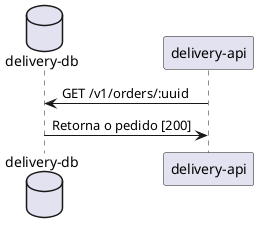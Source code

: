 @startuml Fluxo de busca do pedido do usuário por uuid
database "delivery-db"
"delivery-api" -> "delivery-db" : GET /v1/orders/:uuid
"delivery-db"  -> "delivery-api" : Retorna o pedido [200]
@enduml